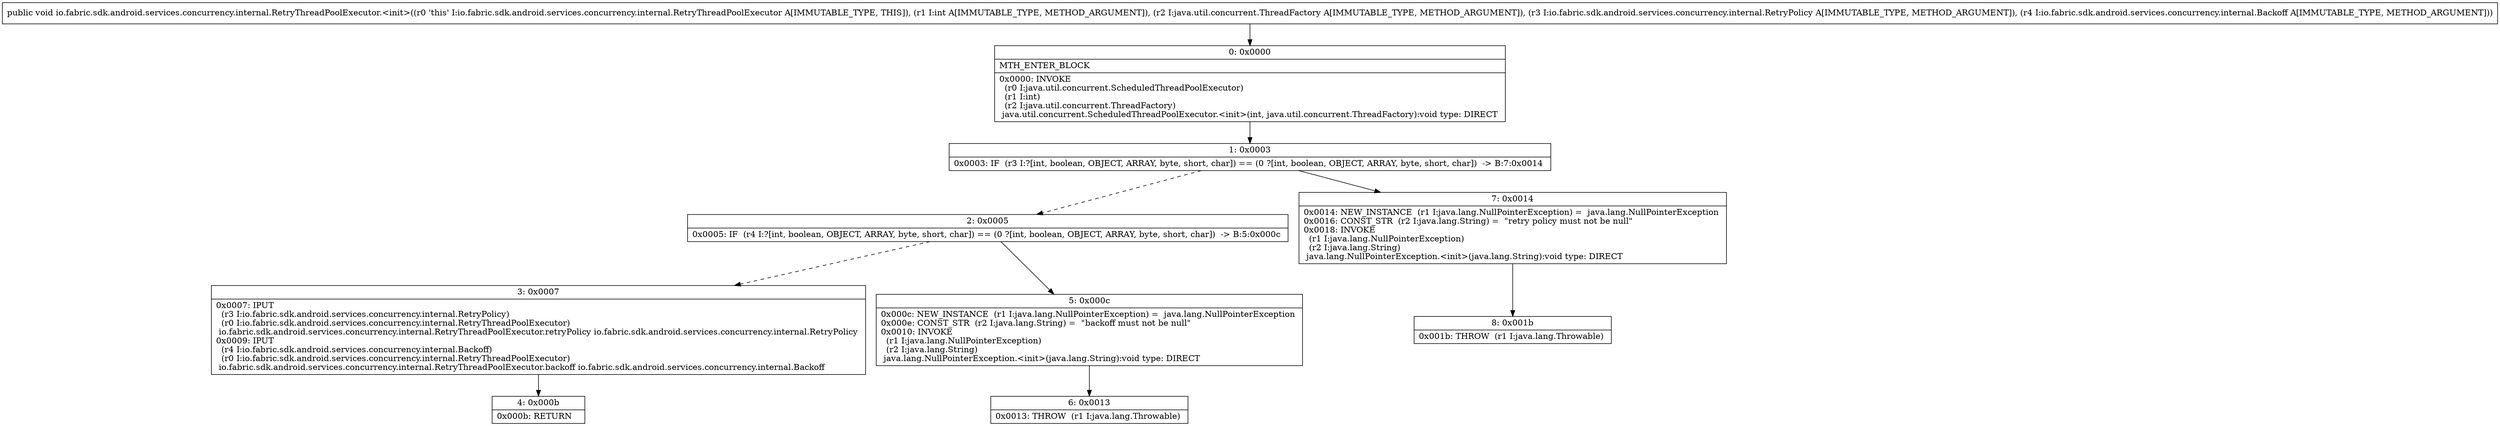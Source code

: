 digraph "CFG forio.fabric.sdk.android.services.concurrency.internal.RetryThreadPoolExecutor.\<init\>(ILjava\/util\/concurrent\/ThreadFactory;Lio\/fabric\/sdk\/android\/services\/concurrency\/internal\/RetryPolicy;Lio\/fabric\/sdk\/android\/services\/concurrency\/internal\/Backoff;)V" {
Node_0 [shape=record,label="{0\:\ 0x0000|MTH_ENTER_BLOCK\l|0x0000: INVOKE  \l  (r0 I:java.util.concurrent.ScheduledThreadPoolExecutor)\l  (r1 I:int)\l  (r2 I:java.util.concurrent.ThreadFactory)\l java.util.concurrent.ScheduledThreadPoolExecutor.\<init\>(int, java.util.concurrent.ThreadFactory):void type: DIRECT \l}"];
Node_1 [shape=record,label="{1\:\ 0x0003|0x0003: IF  (r3 I:?[int, boolean, OBJECT, ARRAY, byte, short, char]) == (0 ?[int, boolean, OBJECT, ARRAY, byte, short, char])  \-\> B:7:0x0014 \l}"];
Node_2 [shape=record,label="{2\:\ 0x0005|0x0005: IF  (r4 I:?[int, boolean, OBJECT, ARRAY, byte, short, char]) == (0 ?[int, boolean, OBJECT, ARRAY, byte, short, char])  \-\> B:5:0x000c \l}"];
Node_3 [shape=record,label="{3\:\ 0x0007|0x0007: IPUT  \l  (r3 I:io.fabric.sdk.android.services.concurrency.internal.RetryPolicy)\l  (r0 I:io.fabric.sdk.android.services.concurrency.internal.RetryThreadPoolExecutor)\l io.fabric.sdk.android.services.concurrency.internal.RetryThreadPoolExecutor.retryPolicy io.fabric.sdk.android.services.concurrency.internal.RetryPolicy \l0x0009: IPUT  \l  (r4 I:io.fabric.sdk.android.services.concurrency.internal.Backoff)\l  (r0 I:io.fabric.sdk.android.services.concurrency.internal.RetryThreadPoolExecutor)\l io.fabric.sdk.android.services.concurrency.internal.RetryThreadPoolExecutor.backoff io.fabric.sdk.android.services.concurrency.internal.Backoff \l}"];
Node_4 [shape=record,label="{4\:\ 0x000b|0x000b: RETURN   \l}"];
Node_5 [shape=record,label="{5\:\ 0x000c|0x000c: NEW_INSTANCE  (r1 I:java.lang.NullPointerException) =  java.lang.NullPointerException \l0x000e: CONST_STR  (r2 I:java.lang.String) =  \"backoff must not be null\" \l0x0010: INVOKE  \l  (r1 I:java.lang.NullPointerException)\l  (r2 I:java.lang.String)\l java.lang.NullPointerException.\<init\>(java.lang.String):void type: DIRECT \l}"];
Node_6 [shape=record,label="{6\:\ 0x0013|0x0013: THROW  (r1 I:java.lang.Throwable) \l}"];
Node_7 [shape=record,label="{7\:\ 0x0014|0x0014: NEW_INSTANCE  (r1 I:java.lang.NullPointerException) =  java.lang.NullPointerException \l0x0016: CONST_STR  (r2 I:java.lang.String) =  \"retry policy must not be null\" \l0x0018: INVOKE  \l  (r1 I:java.lang.NullPointerException)\l  (r2 I:java.lang.String)\l java.lang.NullPointerException.\<init\>(java.lang.String):void type: DIRECT \l}"];
Node_8 [shape=record,label="{8\:\ 0x001b|0x001b: THROW  (r1 I:java.lang.Throwable) \l}"];
MethodNode[shape=record,label="{public void io.fabric.sdk.android.services.concurrency.internal.RetryThreadPoolExecutor.\<init\>((r0 'this' I:io.fabric.sdk.android.services.concurrency.internal.RetryThreadPoolExecutor A[IMMUTABLE_TYPE, THIS]), (r1 I:int A[IMMUTABLE_TYPE, METHOD_ARGUMENT]), (r2 I:java.util.concurrent.ThreadFactory A[IMMUTABLE_TYPE, METHOD_ARGUMENT]), (r3 I:io.fabric.sdk.android.services.concurrency.internal.RetryPolicy A[IMMUTABLE_TYPE, METHOD_ARGUMENT]), (r4 I:io.fabric.sdk.android.services.concurrency.internal.Backoff A[IMMUTABLE_TYPE, METHOD_ARGUMENT])) }"];
MethodNode -> Node_0;
Node_0 -> Node_1;
Node_1 -> Node_2[style=dashed];
Node_1 -> Node_7;
Node_2 -> Node_3[style=dashed];
Node_2 -> Node_5;
Node_3 -> Node_4;
Node_5 -> Node_6;
Node_7 -> Node_8;
}

